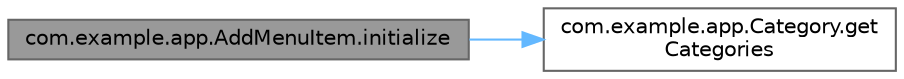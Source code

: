 digraph "com.example.app.AddMenuItem.initialize"
{
 // LATEX_PDF_SIZE
  bgcolor="transparent";
  edge [fontname=Helvetica,fontsize=10,labelfontname=Helvetica,labelfontsize=10];
  node [fontname=Helvetica,fontsize=10,shape=box,height=0.2,width=0.4];
  rankdir="LR";
  Node1 [id="Node000001",label="com.example.app.AddMenuItem.initialize",height=0.2,width=0.4,color="gray40", fillcolor="grey60", style="filled", fontcolor="black",tooltip=" "];
  Node1 -> Node2 [id="edge2_Node000001_Node000002",color="steelblue1",style="solid",tooltip=" "];
  Node2 [id="Node000002",label="com.example.app.Category.get\lCategories",height=0.2,width=0.4,color="grey40", fillcolor="white", style="filled",URL="$classcom_1_1example_1_1app_1_1_category.html#ad8d1d001a51918f452df42405a5516f7",tooltip=" "];
}
